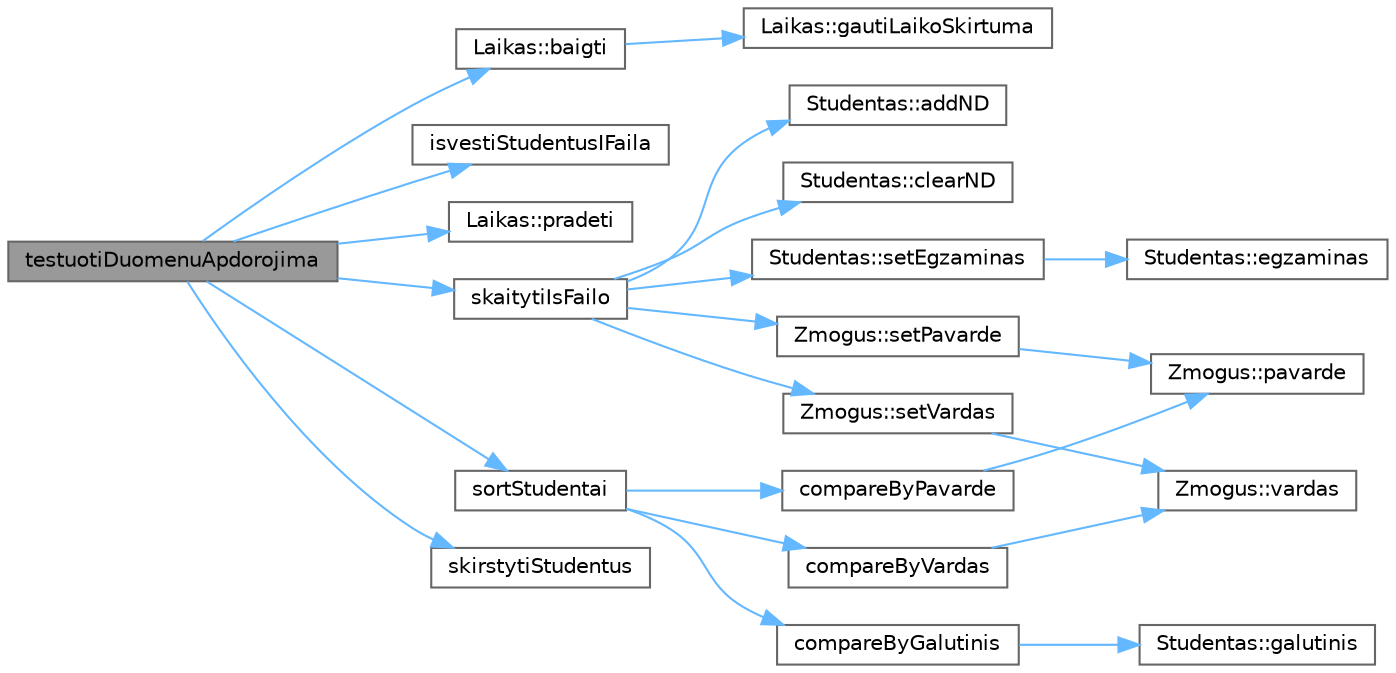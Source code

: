 digraph "testuotiDuomenuApdorojima"
{
 // INTERACTIVE_SVG=YES
 // LATEX_PDF_SIZE
  bgcolor="transparent";
  edge [fontname=Helvetica,fontsize=10,labelfontname=Helvetica,labelfontsize=10];
  node [fontname=Helvetica,fontsize=10,shape=box,height=0.2,width=0.4];
  rankdir="LR";
  Node1 [id="Node000001",label="testuotiDuomenuApdorojima",height=0.2,width=0.4,color="gray40", fillcolor="grey60", style="filled", fontcolor="black",tooltip=" "];
  Node1 -> Node2 [id="edge1_Node000001_Node000002",color="steelblue1",style="solid",tooltip=" "];
  Node2 [id="Node000002",label="Laikas::baigti",height=0.2,width=0.4,color="grey40", fillcolor="white", style="filled",URL="$class_laikas.html#aa7dd9dcd9c4d49854ad7e479762cadcc",tooltip=" "];
  Node2 -> Node3 [id="edge2_Node000002_Node000003",color="steelblue1",style="solid",tooltip=" "];
  Node3 [id="Node000003",label="Laikas::gautiLaikoSkirtuma",height=0.2,width=0.4,color="grey40", fillcolor="white", style="filled",URL="$class_laikas.html#a04257c2ddcfb976e2a3f1106b037f6ba",tooltip=" "];
  Node1 -> Node4 [id="edge3_Node000001_Node000004",color="steelblue1",style="solid",tooltip=" "];
  Node4 [id="Node000004",label="isvestiStudentusIFaila",height=0.2,width=0.4,color="grey40", fillcolor="white", style="filled",URL="$funkcijos_8cpp.html#a611987d71fb1ea6c7b02ac55df0d05df",tooltip=" "];
  Node1 -> Node5 [id="edge4_Node000001_Node000005",color="steelblue1",style="solid",tooltip=" "];
  Node5 [id="Node000005",label="Laikas::pradeti",height=0.2,width=0.4,color="grey40", fillcolor="white", style="filled",URL="$class_laikas.html#a97d3fa3942008539737a30a7b965dc66",tooltip=" "];
  Node1 -> Node6 [id="edge5_Node000001_Node000006",color="steelblue1",style="solid",tooltip=" "];
  Node6 [id="Node000006",label="skaitytiIsFailo",height=0.2,width=0.4,color="grey40", fillcolor="white", style="filled",URL="$funkcijos_8cpp.html#a55d40c2545ce55b7e4ee9536f339d291",tooltip=" "];
  Node6 -> Node7 [id="edge6_Node000006_Node000007",color="steelblue1",style="solid",tooltip=" "];
  Node7 [id="Node000007",label="Studentas::addND",height=0.2,width=0.4,color="grey40", fillcolor="white", style="filled",URL="$class_studentas.html#ac25b54f1d6f3a4374499a80b5ac46003",tooltip=" "];
  Node6 -> Node8 [id="edge7_Node000006_Node000008",color="steelblue1",style="solid",tooltip=" "];
  Node8 [id="Node000008",label="Studentas::clearND",height=0.2,width=0.4,color="grey40", fillcolor="white", style="filled",URL="$class_studentas.html#a56e5236896b579708ec4828a202df274",tooltip=" "];
  Node6 -> Node9 [id="edge8_Node000006_Node000009",color="steelblue1",style="solid",tooltip=" "];
  Node9 [id="Node000009",label="Studentas::setEgzaminas",height=0.2,width=0.4,color="grey40", fillcolor="white", style="filled",URL="$class_studentas.html#ac7fa2f1df9d544ac1fc050689d1928bc",tooltip=" "];
  Node9 -> Node10 [id="edge9_Node000009_Node000010",color="steelblue1",style="solid",tooltip=" "];
  Node10 [id="Node000010",label="Studentas::egzaminas",height=0.2,width=0.4,color="grey40", fillcolor="white", style="filled",URL="$class_studentas.html#a8ec75244e6c21cf5a6af9f6d02f20fa2",tooltip=" "];
  Node6 -> Node11 [id="edge10_Node000006_Node000011",color="steelblue1",style="solid",tooltip=" "];
  Node11 [id="Node000011",label="Zmogus::setPavarde",height=0.2,width=0.4,color="grey40", fillcolor="white", style="filled",URL="$class_zmogus.html#ae4c3b02e68af5ed87c68101ba699539c",tooltip=" "];
  Node11 -> Node12 [id="edge11_Node000011_Node000012",color="steelblue1",style="solid",tooltip=" "];
  Node12 [id="Node000012",label="Zmogus::pavarde",height=0.2,width=0.4,color="grey40", fillcolor="white", style="filled",URL="$class_zmogus.html#a24b5b4208f386916dc5c1ccf006bdedf",tooltip=" "];
  Node6 -> Node13 [id="edge12_Node000006_Node000013",color="steelblue1",style="solid",tooltip=" "];
  Node13 [id="Node000013",label="Zmogus::setVardas",height=0.2,width=0.4,color="grey40", fillcolor="white", style="filled",URL="$class_zmogus.html#a6024e8fb5c3a9fbd48ca522f976f8465",tooltip=" "];
  Node13 -> Node14 [id="edge13_Node000013_Node000014",color="steelblue1",style="solid",tooltip=" "];
  Node14 [id="Node000014",label="Zmogus::vardas",height=0.2,width=0.4,color="grey40", fillcolor="white", style="filled",URL="$class_zmogus.html#a03de7738fc8f68275e401a3b96954cf0",tooltip=" "];
  Node1 -> Node15 [id="edge14_Node000001_Node000015",color="steelblue1",style="solid",tooltip=" "];
  Node15 [id="Node000015",label="skirstytiStudentus",height=0.2,width=0.4,color="grey40", fillcolor="white", style="filled",URL="$funkcijos_8cpp.html#a3bcd71c154910a66e7be751cab3eb68d",tooltip=" "];
  Node1 -> Node16 [id="edge15_Node000001_Node000016",color="steelblue1",style="solid",tooltip=" "];
  Node16 [id="Node000016",label="sortStudentai",height=0.2,width=0.4,color="grey40", fillcolor="white", style="filled",URL="$funkcijos_8cpp.html#aa6728add47c688cc828f070be465134e",tooltip=" "];
  Node16 -> Node17 [id="edge16_Node000016_Node000017",color="steelblue1",style="solid",tooltip=" "];
  Node17 [id="Node000017",label="compareByGalutinis",height=0.2,width=0.4,color="grey40", fillcolor="white", style="filled",URL="$funkcijos_8cpp.html#a9b6a228fc464a9d4c17b271db47a90ce",tooltip=" "];
  Node17 -> Node18 [id="edge17_Node000017_Node000018",color="steelblue1",style="solid",tooltip=" "];
  Node18 [id="Node000018",label="Studentas::galutinis",height=0.2,width=0.4,color="grey40", fillcolor="white", style="filled",URL="$class_studentas.html#a448772adf518582b94ac0ac39e224a16",tooltip=" "];
  Node16 -> Node19 [id="edge18_Node000016_Node000019",color="steelblue1",style="solid",tooltip=" "];
  Node19 [id="Node000019",label="compareByPavarde",height=0.2,width=0.4,color="grey40", fillcolor="white", style="filled",URL="$funkcijos_8cpp.html#af2ab3189b93eeee714fd925f27f19b52",tooltip=" "];
  Node19 -> Node12 [id="edge19_Node000019_Node000012",color="steelblue1",style="solid",tooltip=" "];
  Node16 -> Node20 [id="edge20_Node000016_Node000020",color="steelblue1",style="solid",tooltip=" "];
  Node20 [id="Node000020",label="compareByVardas",height=0.2,width=0.4,color="grey40", fillcolor="white", style="filled",URL="$funkcijos_8cpp.html#abed46d0f5cd92f3e761bff20e25ce475",tooltip=" "];
  Node20 -> Node14 [id="edge21_Node000020_Node000014",color="steelblue1",style="solid",tooltip=" "];
}

